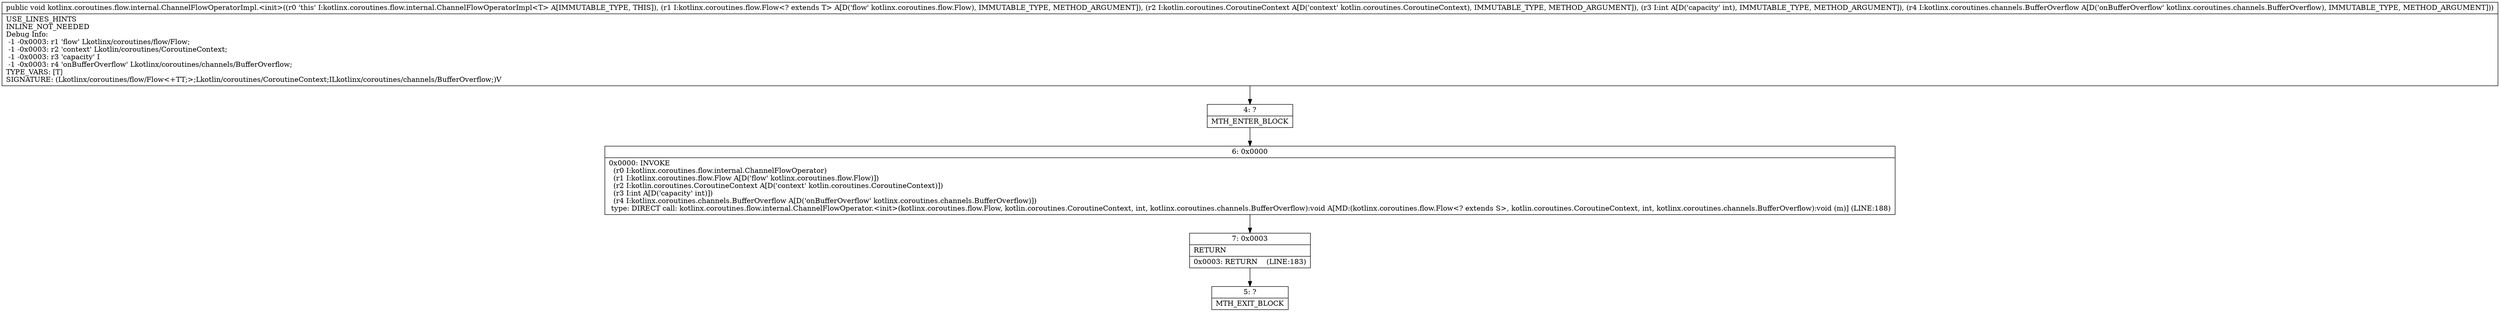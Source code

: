 digraph "CFG forkotlinx.coroutines.flow.internal.ChannelFlowOperatorImpl.\<init\>(Lkotlinx\/coroutines\/flow\/Flow;Lkotlin\/coroutines\/CoroutineContext;ILkotlinx\/coroutines\/channels\/BufferOverflow;)V" {
Node_4 [shape=record,label="{4\:\ ?|MTH_ENTER_BLOCK\l}"];
Node_6 [shape=record,label="{6\:\ 0x0000|0x0000: INVOKE  \l  (r0 I:kotlinx.coroutines.flow.internal.ChannelFlowOperator)\l  (r1 I:kotlinx.coroutines.flow.Flow A[D('flow' kotlinx.coroutines.flow.Flow)])\l  (r2 I:kotlin.coroutines.CoroutineContext A[D('context' kotlin.coroutines.CoroutineContext)])\l  (r3 I:int A[D('capacity' int)])\l  (r4 I:kotlinx.coroutines.channels.BufferOverflow A[D('onBufferOverflow' kotlinx.coroutines.channels.BufferOverflow)])\l type: DIRECT call: kotlinx.coroutines.flow.internal.ChannelFlowOperator.\<init\>(kotlinx.coroutines.flow.Flow, kotlin.coroutines.CoroutineContext, int, kotlinx.coroutines.channels.BufferOverflow):void A[MD:(kotlinx.coroutines.flow.Flow\<? extends S\>, kotlin.coroutines.CoroutineContext, int, kotlinx.coroutines.channels.BufferOverflow):void (m)] (LINE:188)\l}"];
Node_7 [shape=record,label="{7\:\ 0x0003|RETURN\l|0x0003: RETURN    (LINE:183)\l}"];
Node_5 [shape=record,label="{5\:\ ?|MTH_EXIT_BLOCK\l}"];
MethodNode[shape=record,label="{public void kotlinx.coroutines.flow.internal.ChannelFlowOperatorImpl.\<init\>((r0 'this' I:kotlinx.coroutines.flow.internal.ChannelFlowOperatorImpl\<T\> A[IMMUTABLE_TYPE, THIS]), (r1 I:kotlinx.coroutines.flow.Flow\<? extends T\> A[D('flow' kotlinx.coroutines.flow.Flow), IMMUTABLE_TYPE, METHOD_ARGUMENT]), (r2 I:kotlin.coroutines.CoroutineContext A[D('context' kotlin.coroutines.CoroutineContext), IMMUTABLE_TYPE, METHOD_ARGUMENT]), (r3 I:int A[D('capacity' int), IMMUTABLE_TYPE, METHOD_ARGUMENT]), (r4 I:kotlinx.coroutines.channels.BufferOverflow A[D('onBufferOverflow' kotlinx.coroutines.channels.BufferOverflow), IMMUTABLE_TYPE, METHOD_ARGUMENT]))  | USE_LINES_HINTS\lINLINE_NOT_NEEDED\lDebug Info:\l  \-1 \-0x0003: r1 'flow' Lkotlinx\/coroutines\/flow\/Flow;\l  \-1 \-0x0003: r2 'context' Lkotlin\/coroutines\/CoroutineContext;\l  \-1 \-0x0003: r3 'capacity' I\l  \-1 \-0x0003: r4 'onBufferOverflow' Lkotlinx\/coroutines\/channels\/BufferOverflow;\lTYPE_VARS: [T]\lSIGNATURE: (Lkotlinx\/coroutines\/flow\/Flow\<+TT;\>;Lkotlin\/coroutines\/CoroutineContext;ILkotlinx\/coroutines\/channels\/BufferOverflow;)V\l}"];
MethodNode -> Node_4;Node_4 -> Node_6;
Node_6 -> Node_7;
Node_7 -> Node_5;
}

